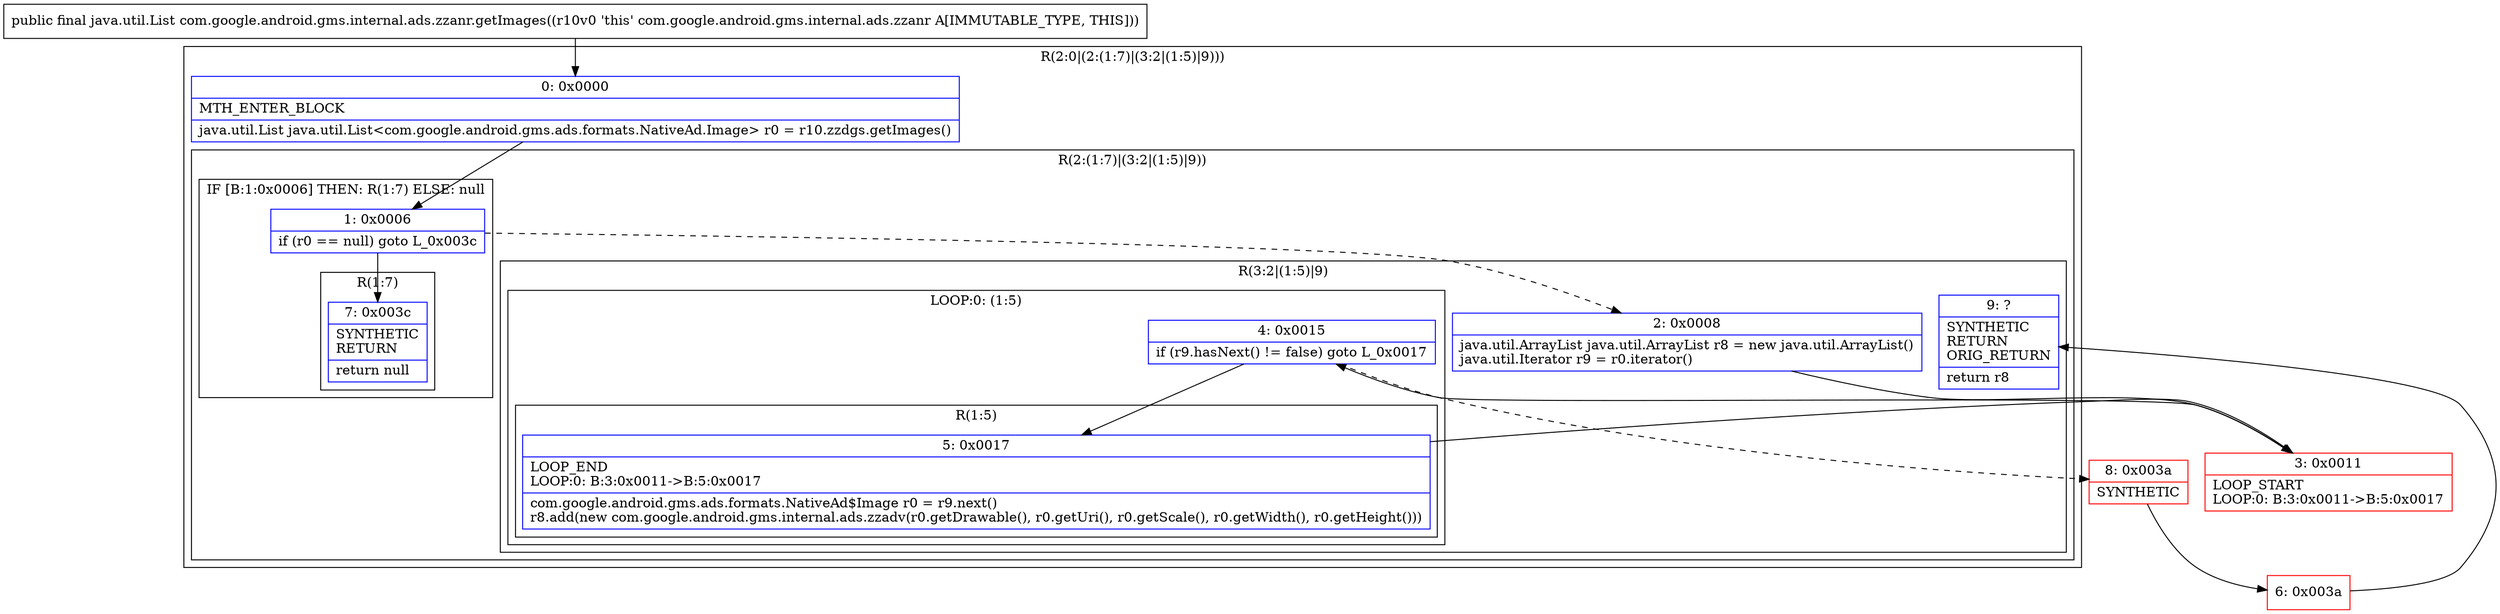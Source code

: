 digraph "CFG forcom.google.android.gms.internal.ads.zzanr.getImages()Ljava\/util\/List;" {
subgraph cluster_Region_1686437196 {
label = "R(2:0|(2:(1:7)|(3:2|(1:5)|9)))";
node [shape=record,color=blue];
Node_0 [shape=record,label="{0\:\ 0x0000|MTH_ENTER_BLOCK\l|java.util.List java.util.List\<com.google.android.gms.ads.formats.NativeAd.Image\> r0 = r10.zzdgs.getImages()\l}"];
subgraph cluster_Region_242519079 {
label = "R(2:(1:7)|(3:2|(1:5)|9))";
node [shape=record,color=blue];
subgraph cluster_IfRegion_491778069 {
label = "IF [B:1:0x0006] THEN: R(1:7) ELSE: null";
node [shape=record,color=blue];
Node_1 [shape=record,label="{1\:\ 0x0006|if (r0 == null) goto L_0x003c\l}"];
subgraph cluster_Region_1287036746 {
label = "R(1:7)";
node [shape=record,color=blue];
Node_7 [shape=record,label="{7\:\ 0x003c|SYNTHETIC\lRETURN\l|return null\l}"];
}
}
subgraph cluster_Region_145312441 {
label = "R(3:2|(1:5)|9)";
node [shape=record,color=blue];
Node_2 [shape=record,label="{2\:\ 0x0008|java.util.ArrayList java.util.ArrayList r8 = new java.util.ArrayList()\ljava.util.Iterator r9 = r0.iterator()\l}"];
subgraph cluster_LoopRegion_1940894197 {
label = "LOOP:0: (1:5)";
node [shape=record,color=blue];
Node_4 [shape=record,label="{4\:\ 0x0015|if (r9.hasNext() != false) goto L_0x0017\l}"];
subgraph cluster_Region_741976100 {
label = "R(1:5)";
node [shape=record,color=blue];
Node_5 [shape=record,label="{5\:\ 0x0017|LOOP_END\lLOOP:0: B:3:0x0011\-\>B:5:0x0017\l|com.google.android.gms.ads.formats.NativeAd$Image r0 = r9.next()\lr8.add(new com.google.android.gms.internal.ads.zzadv(r0.getDrawable(), r0.getUri(), r0.getScale(), r0.getWidth(), r0.getHeight()))\l}"];
}
}
Node_9 [shape=record,label="{9\:\ ?|SYNTHETIC\lRETURN\lORIG_RETURN\l|return r8\l}"];
}
}
}
Node_3 [shape=record,color=red,label="{3\:\ 0x0011|LOOP_START\lLOOP:0: B:3:0x0011\-\>B:5:0x0017\l}"];
Node_6 [shape=record,color=red,label="{6\:\ 0x003a}"];
Node_8 [shape=record,color=red,label="{8\:\ 0x003a|SYNTHETIC\l}"];
MethodNode[shape=record,label="{public final java.util.List com.google.android.gms.internal.ads.zzanr.getImages((r10v0 'this' com.google.android.gms.internal.ads.zzanr A[IMMUTABLE_TYPE, THIS])) }"];
MethodNode -> Node_0;
Node_0 -> Node_1;
Node_1 -> Node_2[style=dashed];
Node_1 -> Node_7;
Node_2 -> Node_3;
Node_4 -> Node_5;
Node_4 -> Node_8[style=dashed];
Node_5 -> Node_3;
Node_3 -> Node_4;
Node_6 -> Node_9;
Node_8 -> Node_6;
}

